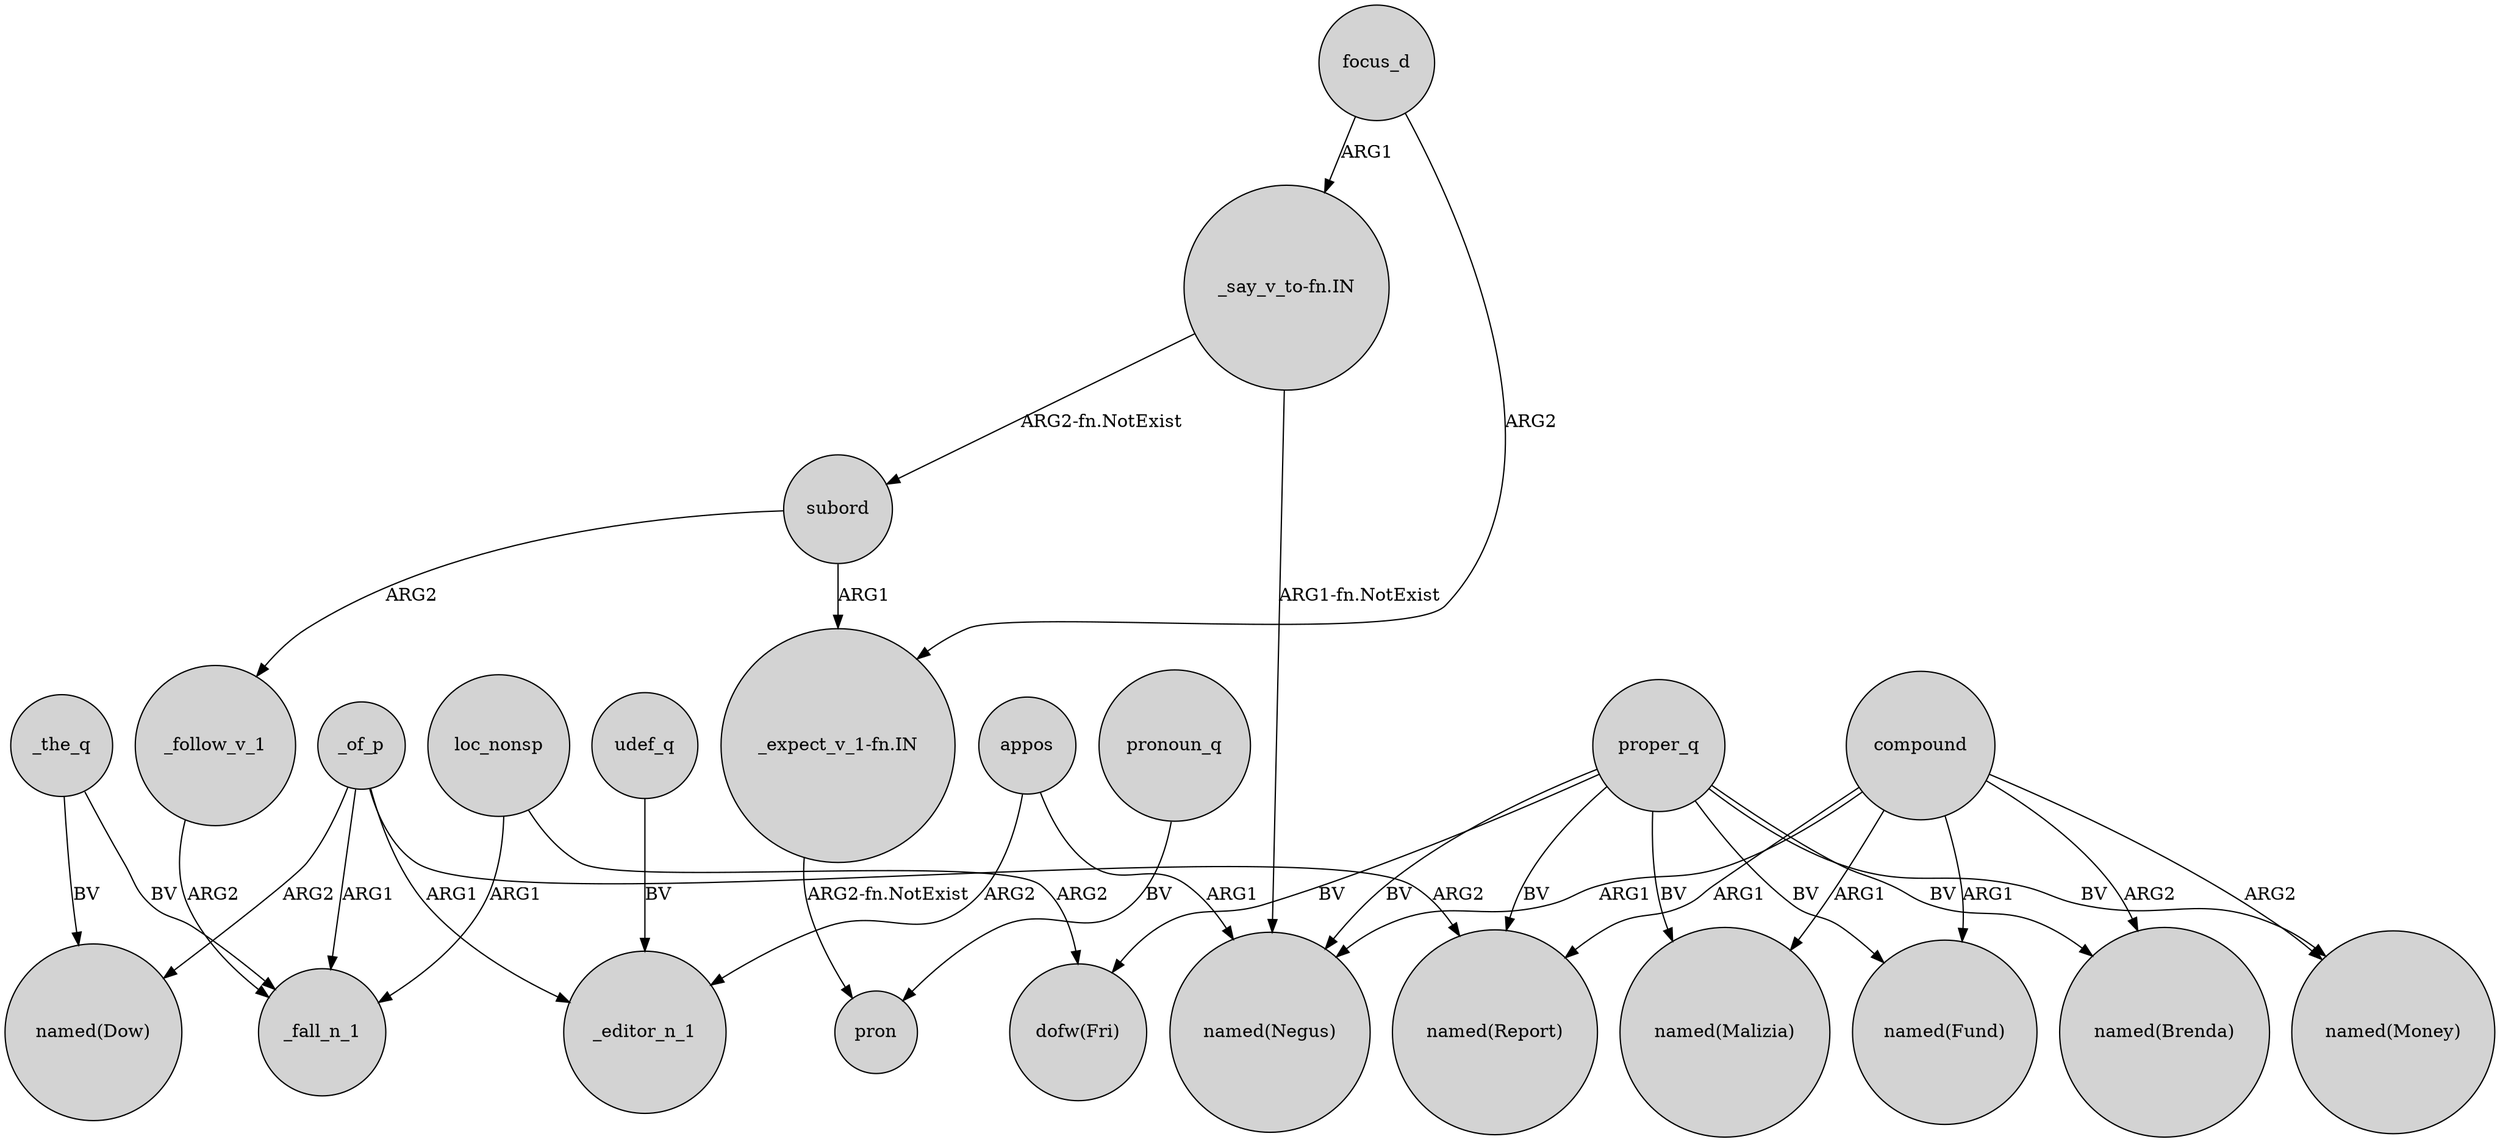 digraph {
	node [shape=circle style=filled]
	appos -> _editor_n_1 [label=ARG2]
	compound -> "named(Report)" [label=ARG1]
	proper_q -> "dofw(Fri)" [label=BV]
	subord -> "_expect_v_1-fn.IN" [label=ARG1]
	"_say_v_to-fn.IN" -> "named(Negus)" [label="ARG1-fn.NotExist"]
	"_expect_v_1-fn.IN" -> pron [label="ARG2-fn.NotExist"]
	compound -> "named(Malizia)" [label=ARG1]
	focus_d -> "_expect_v_1-fn.IN" [label=ARG2]
	_of_p -> "named(Report)" [label=ARG2]
	compound -> "named(Fund)" [label=ARG1]
	_follow_v_1 -> _fall_n_1 [label=ARG2]
	proper_q -> "named(Money)" [label=BV]
	subord -> _follow_v_1 [label=ARG2]
	appos -> "named(Negus)" [label=ARG1]
	loc_nonsp -> "dofw(Fri)" [label=ARG2]
	"_say_v_to-fn.IN" -> subord [label="ARG2-fn.NotExist"]
	loc_nonsp -> _fall_n_1 [label=ARG1]
	_the_q -> _fall_n_1 [label=BV]
	pronoun_q -> pron [label=BV]
	_of_p -> _editor_n_1 [label=ARG1]
	proper_q -> "named(Report)" [label=BV]
	proper_q -> "named(Negus)" [label=BV]
	_of_p -> _fall_n_1 [label=ARG1]
	udef_q -> _editor_n_1 [label=BV]
	proper_q -> "named(Fund)" [label=BV]
	compound -> "named(Money)" [label=ARG2]
	compound -> "named(Brenda)" [label=ARG2]
	proper_q -> "named(Malizia)" [label=BV]
	proper_q -> "named(Brenda)" [label=BV]
	_the_q -> "named(Dow)" [label=BV]
	compound -> "named(Negus)" [label=ARG1]
	focus_d -> "_say_v_to-fn.IN" [label=ARG1]
	_of_p -> "named(Dow)" [label=ARG2]
}
